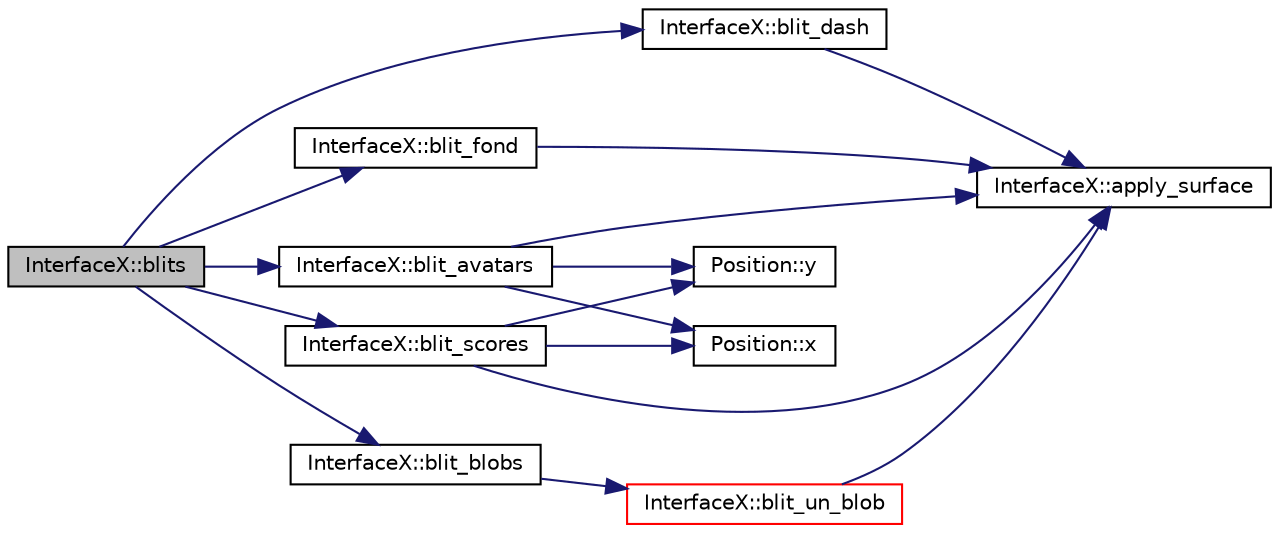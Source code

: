 digraph G
{
  bgcolor="transparent";
  edge [fontname="Helvetica",fontsize="10",labelfontname="Helvetica",labelfontsize="10"];
  node [fontname="Helvetica",fontsize="10",shape=record];
  rankdir=LR;
  Node1 [label="InterfaceX::blits",height=0.2,width=0.4,color="black", fillcolor="grey75", style="filled" fontcolor="black"];
  Node1 -> Node2 [color="midnightblue",fontsize="10",style="solid"];
  Node2 [label="InterfaceX::blit_avatars",height=0.2,width=0.4,color="black",URL="$a00011.html#aafbd6e6b0743e017964f53ea04de1903"];
  Node2 -> Node3 [color="midnightblue",fontsize="10",style="solid"];
  Node3 [label="InterfaceX::apply_surface",height=0.2,width=0.4,color="black",URL="$a00011.html#a7b7e5b7ff85bbcaf82c5bc75d481118d"];
  Node2 -> Node4 [color="midnightblue",fontsize="10",style="solid"];
  Node4 [label="Position::x",height=0.2,width=0.4,color="black",URL="$a00014.html#a0841d002439a9ce95e6648743f40d304"];
  Node2 -> Node5 [color="midnightblue",fontsize="10",style="solid"];
  Node5 [label="Position::y",height=0.2,width=0.4,color="black",URL="$a00014.html#a6aefe2530c6dbb86834ab51a6efbad4a"];
  Node1 -> Node6 [color="midnightblue",fontsize="10",style="solid"];
  Node6 [label="InterfaceX::blit_blobs",height=0.2,width=0.4,color="black",URL="$a00011.html#a30b3d0be2369fe70823507b30444401b"];
  Node6 -> Node7 [color="midnightblue",fontsize="10",style="solid"];
  Node7 [label="InterfaceX::blit_un_blob",height=0.2,width=0.4,color="red",URL="$a00011.html#a1c61cf8412148067616fd92b409f11eb"];
  Node7 -> Node3 [color="midnightblue",fontsize="10",style="solid"];
  Node1 -> Node8 [color="midnightblue",fontsize="10",style="solid"];
  Node8 [label="InterfaceX::blit_dash",height=0.2,width=0.4,color="black",URL="$a00011.html#a5181b163e848a46bfb74e58a968705d4"];
  Node8 -> Node3 [color="midnightblue",fontsize="10",style="solid"];
  Node1 -> Node9 [color="midnightblue",fontsize="10",style="solid"];
  Node9 [label="InterfaceX::blit_fond",height=0.2,width=0.4,color="black",URL="$a00011.html#a568dd368bdd332b1ac867e8915bf2ff8"];
  Node9 -> Node3 [color="midnightblue",fontsize="10",style="solid"];
  Node1 -> Node10 [color="midnightblue",fontsize="10",style="solid"];
  Node10 [label="InterfaceX::blit_scores",height=0.2,width=0.4,color="black",URL="$a00011.html#a8a4434fc2667bf4a413ad029c7b3861d"];
  Node10 -> Node3 [color="midnightblue",fontsize="10",style="solid"];
  Node10 -> Node4 [color="midnightblue",fontsize="10",style="solid"];
  Node10 -> Node5 [color="midnightblue",fontsize="10",style="solid"];
}
